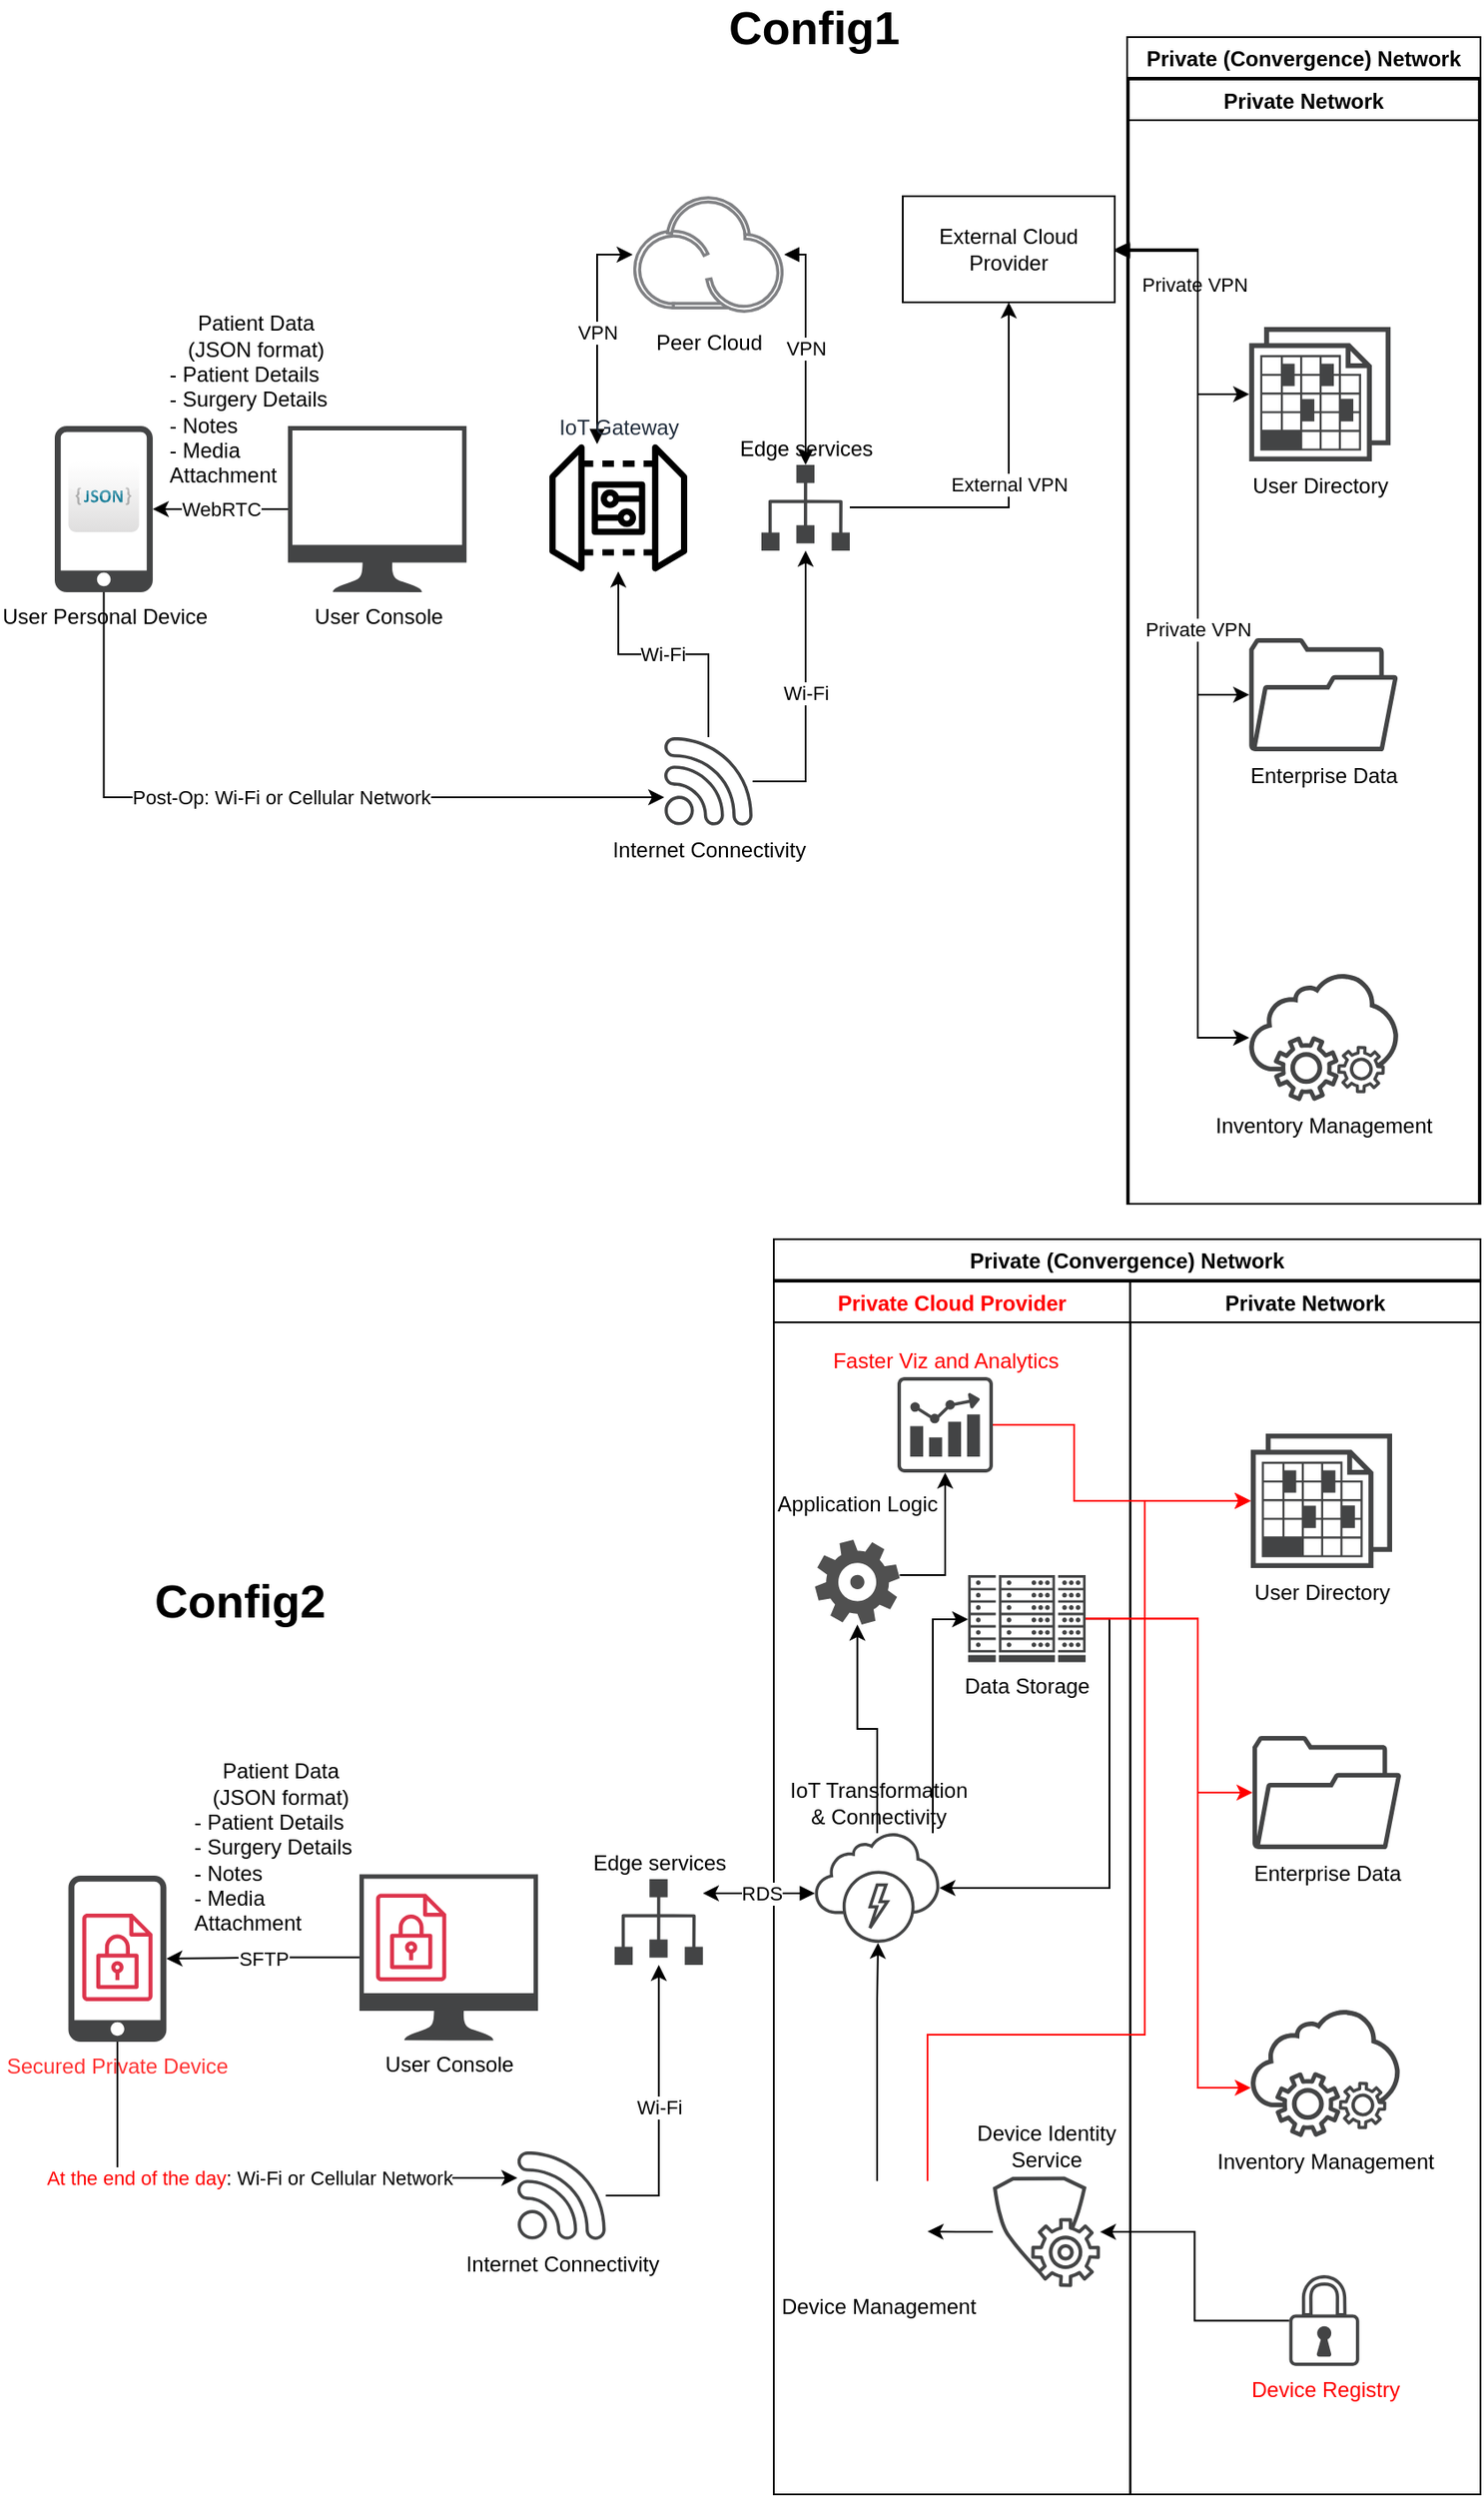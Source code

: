 <mxfile version="23.1.4" type="github">
  <diagram name="Page-1" id="4u4NYFsqPZ5pBq9_Hb_6">
    <mxGraphModel dx="584" dy="780" grid="1" gridSize="10" guides="1" tooltips="1" connect="1" arrows="1" fold="1" page="1" pageScale="1" pageWidth="850" pageHeight="1100" math="0" shadow="0">
      <root>
        <mxCell id="0" />
        <mxCell id="1" parent="0" />
        <mxCell id="TdkFuNuNc027U2WNbnE0-1" value="Private (Convergence) Network" style="swimlane;shadow=0;" vertex="1" parent="1">
          <mxGeometry x="1487" y="50" width="200" height="660" as="geometry">
            <mxRectangle x="50" y="40" width="190" height="30" as="alternateBounds" />
          </mxGeometry>
        </mxCell>
        <mxCell id="TdkFuNuNc027U2WNbnE0-2" value="Private Network" style="swimlane;startSize=23;shadow=0;" vertex="1" parent="TdkFuNuNc027U2WNbnE0-1">
          <mxGeometry x="0.89" y="24" width="198.22" height="636" as="geometry" />
        </mxCell>
        <mxCell id="TdkFuNuNc027U2WNbnE0-3" value="User Directory" style="sketch=0;pointerEvents=1;shadow=0;dashed=0;html=1;strokeColor=none;fillColor=#434445;aspect=fixed;labelPosition=center;verticalLabelPosition=bottom;verticalAlign=top;align=center;outlineConnect=0;shape=mxgraph.vvd.blueprint;" vertex="1" parent="TdkFuNuNc027U2WNbnE0-2">
          <mxGeometry x="68.22" y="140" width="80" height="76" as="geometry" />
        </mxCell>
        <mxCell id="TdkFuNuNc027U2WNbnE0-4" value="Inventory Management" style="sketch=0;pointerEvents=1;shadow=0;dashed=0;html=1;strokeColor=none;fillColor=#434445;aspect=fixed;labelPosition=center;verticalLabelPosition=bottom;verticalAlign=top;align=center;outlineConnect=0;shape=mxgraph.vvd.on_demand_self_service;" vertex="1" parent="TdkFuNuNc027U2WNbnE0-2">
          <mxGeometry x="68.22" y="506" width="84.71" height="72" as="geometry" />
        </mxCell>
        <mxCell id="TdkFuNuNc027U2WNbnE0-5" value="Enterprise Data" style="sketch=0;pointerEvents=1;shadow=0;dashed=0;html=1;strokeColor=none;fillColor=#434445;aspect=fixed;labelPosition=center;verticalLabelPosition=bottom;verticalAlign=top;align=center;outlineConnect=0;shape=mxgraph.vvd.folder;" vertex="1" parent="TdkFuNuNc027U2WNbnE0-2">
          <mxGeometry x="68.22" y="316" width="84.21" height="64" as="geometry" />
        </mxCell>
        <mxCell id="TdkFuNuNc027U2WNbnE0-6" value="Private VPN" style="edgeStyle=orthogonalEdgeStyle;shape=connector;rounded=0;orthogonalLoop=1;jettySize=auto;html=1;labelBackgroundColor=default;strokeColor=default;align=center;verticalAlign=middle;fontFamily=Helvetica;fontSize=11;fontColor=default;endArrow=classic;startArrow=block;startFill=1;" edge="1" parent="1" target="TdkFuNuNc027U2WNbnE0-3">
          <mxGeometry x="-0.429" y="-20" relative="1" as="geometry">
            <Array as="points">
              <mxPoint x="1527" y="170" />
              <mxPoint x="1527" y="252" />
            </Array>
            <mxPoint as="offset" />
            <mxPoint x="1480" y="170" as="sourcePoint" />
          </mxGeometry>
        </mxCell>
        <mxCell id="TdkFuNuNc027U2WNbnE0-7" style="edgeStyle=orthogonalEdgeStyle;shape=connector;rounded=0;orthogonalLoop=1;jettySize=auto;html=1;labelBackgroundColor=default;strokeColor=default;align=center;verticalAlign=middle;fontFamily=Helvetica;fontSize=11;fontColor=default;endArrow=classic;startArrow=block;startFill=1;" edge="1" parent="1" target="TdkFuNuNc027U2WNbnE0-5">
          <mxGeometry relative="1" as="geometry">
            <Array as="points">
              <mxPoint x="1527" y="171" />
              <mxPoint x="1527" y="422" />
            </Array>
            <mxPoint x="1480" y="171" as="sourcePoint" />
          </mxGeometry>
        </mxCell>
        <mxCell id="TdkFuNuNc027U2WNbnE0-8" value="Private VPN" style="edgeStyle=orthogonalEdgeStyle;shape=connector;rounded=0;orthogonalLoop=1;jettySize=auto;html=1;labelBackgroundColor=default;strokeColor=default;align=center;verticalAlign=middle;fontFamily=Helvetica;fontSize=11;fontColor=default;endArrow=classic;startArrow=block;startFill=1;" edge="1" parent="1" target="TdkFuNuNc027U2WNbnE0-4">
          <mxGeometry relative="1" as="geometry">
            <Array as="points">
              <mxPoint x="1527" y="171" />
              <mxPoint x="1527" y="616" />
            </Array>
            <mxPoint x="1480" y="171" as="sourcePoint" />
          </mxGeometry>
        </mxCell>
        <mxCell id="TdkFuNuNc027U2WNbnE0-9" value="Private (Convergence) Network" style="swimlane;shadow=0;" vertex="1" parent="1">
          <mxGeometry x="1287" y="730" width="400" height="710" as="geometry">
            <mxRectangle x="50" y="40" width="190" height="30" as="alternateBounds" />
          </mxGeometry>
        </mxCell>
        <mxCell id="TdkFuNuNc027U2WNbnE0-10" value="Private Cloud Provider" style="swimlane;startSize=23;shadow=0;fontColor=#ff0000;" vertex="1" parent="TdkFuNuNc027U2WNbnE0-9">
          <mxGeometry y="24" width="201.78" height="686" as="geometry" />
        </mxCell>
        <mxCell id="TdkFuNuNc027U2WNbnE0-11" style="edgeStyle=orthogonalEdgeStyle;rounded=0;orthogonalLoop=1;jettySize=auto;html=1;" edge="1" parent="TdkFuNuNc027U2WNbnE0-10" source="TdkFuNuNc027U2WNbnE0-12" target="TdkFuNuNc027U2WNbnE0-17">
          <mxGeometry relative="1" as="geometry">
            <Array as="points">
              <mxPoint x="190" y="191" />
              <mxPoint x="190" y="343" />
            </Array>
          </mxGeometry>
        </mxCell>
        <mxCell id="TdkFuNuNc027U2WNbnE0-12" value="Data Storage" style="sketch=0;pointerEvents=1;shadow=0;dashed=0;html=1;strokeColor=none;fillColor=#434445;aspect=fixed;labelPosition=center;verticalLabelPosition=bottom;verticalAlign=top;align=center;outlineConnect=0;shape=mxgraph.vvd.datacenter;" vertex="1" parent="TdkFuNuNc027U2WNbnE0-10">
          <mxGeometry x="110" y="166" width="66.49" height="49.2" as="geometry" />
        </mxCell>
        <mxCell id="TdkFuNuNc027U2WNbnE0-13" style="edgeStyle=orthogonalEdgeStyle;shape=connector;rounded=0;orthogonalLoop=1;jettySize=auto;html=1;labelBackgroundColor=default;strokeColor=default;align=center;verticalAlign=middle;fontFamily=Helvetica;fontSize=11;fontColor=default;endArrow=classic;" edge="1" parent="TdkFuNuNc027U2WNbnE0-10" source="TdkFuNuNc027U2WNbnE0-14" target="TdkFuNuNc027U2WNbnE0-22">
          <mxGeometry relative="1" as="geometry">
            <Array as="points">
              <mxPoint x="97" y="166" />
            </Array>
          </mxGeometry>
        </mxCell>
        <mxCell id="TdkFuNuNc027U2WNbnE0-14" value="&lt;p style=&quot;line-height: 80%;&quot;&gt;Application Logic&lt;/p&gt;" style="sketch=0;pointerEvents=1;shadow=0;dashed=0;html=1;strokeColor=none;fillColor=#505050;labelPosition=center;verticalLabelPosition=top;verticalAlign=bottom;outlineConnect=0;align=center;shape=mxgraph.office.concepts.settings_office_365;" vertex="1" parent="TdkFuNuNc027U2WNbnE0-10">
          <mxGeometry x="23.27" y="146" width="48" height="48" as="geometry" />
        </mxCell>
        <mxCell id="TdkFuNuNc027U2WNbnE0-15" style="edgeStyle=orthogonalEdgeStyle;shape=connector;rounded=0;orthogonalLoop=1;jettySize=auto;html=1;labelBackgroundColor=default;strokeColor=default;align=center;verticalAlign=middle;fontFamily=Helvetica;fontSize=11;fontColor=default;endArrow=classic;" edge="1" parent="TdkFuNuNc027U2WNbnE0-10" source="TdkFuNuNc027U2WNbnE0-17" target="TdkFuNuNc027U2WNbnE0-14">
          <mxGeometry relative="1" as="geometry" />
        </mxCell>
        <mxCell id="TdkFuNuNc027U2WNbnE0-16" style="edgeStyle=orthogonalEdgeStyle;shape=connector;rounded=0;orthogonalLoop=1;jettySize=auto;html=1;labelBackgroundColor=default;strokeColor=default;align=center;verticalAlign=middle;fontFamily=Helvetica;fontSize=11;fontColor=default;endArrow=classic;" edge="1" parent="TdkFuNuNc027U2WNbnE0-10" source="TdkFuNuNc027U2WNbnE0-17" target="TdkFuNuNc027U2WNbnE0-12">
          <mxGeometry relative="1" as="geometry">
            <Array as="points">
              <mxPoint x="90" y="191" />
            </Array>
          </mxGeometry>
        </mxCell>
        <mxCell id="TdkFuNuNc027U2WNbnE0-17" value="IoT Transformation &lt;br&gt;&amp;amp; Connectivity" style="sketch=0;pointerEvents=1;shadow=0;dashed=0;html=1;strokeColor=none;fillColor=#434445;aspect=fixed;labelPosition=center;verticalLabelPosition=top;verticalAlign=bottom;align=center;outlineConnect=0;shape=mxgraph.vvd.service_provider_cloud_environment;" vertex="1" parent="TdkFuNuNc027U2WNbnE0-10">
          <mxGeometry x="23.27" y="312" width="70.46" height="62" as="geometry" />
        </mxCell>
        <mxCell id="TdkFuNuNc027U2WNbnE0-18" style="edgeStyle=orthogonalEdgeStyle;shape=connector;rounded=0;orthogonalLoop=1;jettySize=auto;html=1;exitX=0.5;exitY=0;exitDx=0;exitDy=0;labelBackgroundColor=default;strokeColor=default;align=center;verticalAlign=middle;fontFamily=Helvetica;fontSize=11;fontColor=default;endArrow=classic;" edge="1" parent="TdkFuNuNc027U2WNbnE0-10" source="TdkFuNuNc027U2WNbnE0-19" target="TdkFuNuNc027U2WNbnE0-17">
          <mxGeometry relative="1" as="geometry">
            <Array as="points">
              <mxPoint x="59" y="406" />
              <mxPoint x="59" y="406" />
            </Array>
          </mxGeometry>
        </mxCell>
        <mxCell id="TdkFuNuNc027U2WNbnE0-19" value="Device Management" style="shape=image;html=1;verticalAlign=top;verticalLabelPosition=bottom;labelBackgroundColor=#ffffff;imageAspect=0;aspect=fixed;image=https://cdn0.iconfinder.com/data/icons/call-center-and-service/32/27-Settings-128.png" vertex="1" parent="TdkFuNuNc027U2WNbnE0-10">
          <mxGeometry x="30" y="508.75" width="57" height="57" as="geometry" />
        </mxCell>
        <mxCell id="TdkFuNuNc027U2WNbnE0-20" style="edgeStyle=orthogonalEdgeStyle;shape=connector;rounded=0;orthogonalLoop=1;jettySize=auto;html=1;labelBackgroundColor=default;strokeColor=default;align=center;verticalAlign=middle;fontFamily=Helvetica;fontSize=11;fontColor=default;endArrow=classic;" edge="1" parent="TdkFuNuNc027U2WNbnE0-10" source="TdkFuNuNc027U2WNbnE0-21" target="TdkFuNuNc027U2WNbnE0-19">
          <mxGeometry relative="1" as="geometry" />
        </mxCell>
        <mxCell id="TdkFuNuNc027U2WNbnE0-21" value="Device Identity &lt;br&gt;Service" style="sketch=0;pointerEvents=1;shadow=0;dashed=0;html=1;strokeColor=none;fillColor=#434445;aspect=fixed;labelPosition=center;verticalLabelPosition=top;verticalAlign=bottom;align=center;outlineConnect=0;shape=mxgraph.vvd.protection_group_config;" vertex="1" parent="TdkFuNuNc027U2WNbnE0-10">
          <mxGeometry x="124" y="506.25" width="60.63" height="62.5" as="geometry" />
        </mxCell>
        <mxCell id="TdkFuNuNc027U2WNbnE0-22" value="&lt;font color=&quot;#ff0000&quot;&gt;Faster Viz and Analytics&lt;/font&gt;" style="sketch=0;pointerEvents=1;shadow=0;dashed=0;html=1;strokeColor=none;fillColor=#434445;aspect=fixed;labelPosition=center;verticalLabelPosition=top;verticalAlign=bottom;align=center;outlineConnect=0;shape=mxgraph.vvd.vrops;" vertex="1" parent="TdkFuNuNc027U2WNbnE0-10">
          <mxGeometry x="70" y="54" width="54" height="54" as="geometry" />
        </mxCell>
        <mxCell id="TdkFuNuNc027U2WNbnE0-23" value="Private Network" style="swimlane;startSize=23;shadow=0;" vertex="1" parent="TdkFuNuNc027U2WNbnE0-9">
          <mxGeometry x="201.78" y="24" width="198.22" height="686" as="geometry" />
        </mxCell>
        <mxCell id="TdkFuNuNc027U2WNbnE0-24" value="User Directory" style="sketch=0;pointerEvents=1;shadow=0;dashed=0;html=1;strokeColor=none;fillColor=#434445;aspect=fixed;labelPosition=center;verticalLabelPosition=bottom;verticalAlign=top;align=center;outlineConnect=0;shape=mxgraph.vvd.blueprint;" vertex="1" parent="TdkFuNuNc027U2WNbnE0-23">
          <mxGeometry x="68.22" y="86" width="80" height="76" as="geometry" />
        </mxCell>
        <mxCell id="TdkFuNuNc027U2WNbnE0-25" value="Inventory Management" style="sketch=0;pointerEvents=1;shadow=0;dashed=0;html=1;strokeColor=none;fillColor=#434445;aspect=fixed;labelPosition=center;verticalLabelPosition=bottom;verticalAlign=top;align=center;outlineConnect=0;shape=mxgraph.vvd.on_demand_self_service;" vertex="1" parent="TdkFuNuNc027U2WNbnE0-23">
          <mxGeometry x="68.22" y="412" width="84.71" height="72" as="geometry" />
        </mxCell>
        <mxCell id="TdkFuNuNc027U2WNbnE0-26" value="Enterprise Data" style="sketch=0;pointerEvents=1;shadow=0;dashed=0;html=1;strokeColor=none;fillColor=#434445;aspect=fixed;labelPosition=center;verticalLabelPosition=bottom;verticalAlign=top;align=center;outlineConnect=0;shape=mxgraph.vvd.folder;" vertex="1" parent="TdkFuNuNc027U2WNbnE0-23">
          <mxGeometry x="69.22" y="257" width="84.21" height="64" as="geometry" />
        </mxCell>
        <mxCell id="TdkFuNuNc027U2WNbnE0-27" value="&lt;font color=&quot;#ff0000&quot;&gt;Device Registry&lt;/font&gt;" style="sketch=0;pointerEvents=1;shadow=0;dashed=0;html=1;strokeColor=none;fillColor=#434445;aspect=fixed;labelPosition=center;verticalLabelPosition=bottom;verticalAlign=top;align=center;outlineConnect=0;shape=mxgraph.vvd.security;" vertex="1" parent="TdkFuNuNc027U2WNbnE0-23">
          <mxGeometry x="90" y="562" width="39.58" height="51.4" as="geometry" />
        </mxCell>
        <mxCell id="TdkFuNuNc027U2WNbnE0-28" style="edgeStyle=orthogonalEdgeStyle;shape=connector;rounded=0;orthogonalLoop=1;jettySize=auto;html=1;labelBackgroundColor=default;strokeColor=#FF0000;align=center;verticalAlign=middle;fontFamily=Helvetica;fontSize=11;fontColor=default;endArrow=classic;fillColor=#f8cecc;" edge="1" parent="TdkFuNuNc027U2WNbnE0-9" source="TdkFuNuNc027U2WNbnE0-22" target="TdkFuNuNc027U2WNbnE0-24">
          <mxGeometry relative="1" as="geometry">
            <Array as="points">
              <mxPoint x="170" y="105" />
              <mxPoint x="170" y="148" />
            </Array>
            <mxPoint x="124" y="105" as="targetPoint" />
          </mxGeometry>
        </mxCell>
        <mxCell id="TdkFuNuNc027U2WNbnE0-29" style="edgeStyle=orthogonalEdgeStyle;rounded=0;orthogonalLoop=1;jettySize=auto;html=1;strokeColor=#FF0000;" edge="1" parent="TdkFuNuNc027U2WNbnE0-9" source="TdkFuNuNc027U2WNbnE0-12" target="TdkFuNuNc027U2WNbnE0-26">
          <mxGeometry relative="1" as="geometry">
            <Array as="points">
              <mxPoint x="240" y="215" />
              <mxPoint x="240" y="313" />
            </Array>
          </mxGeometry>
        </mxCell>
        <mxCell id="TdkFuNuNc027U2WNbnE0-30" style="edgeStyle=orthogonalEdgeStyle;rounded=0;orthogonalLoop=1;jettySize=auto;html=1;strokeColor=#FF0000;" edge="1" parent="TdkFuNuNc027U2WNbnE0-9" source="TdkFuNuNc027U2WNbnE0-12" target="TdkFuNuNc027U2WNbnE0-25">
          <mxGeometry relative="1" as="geometry">
            <Array as="points">
              <mxPoint x="240" y="215" />
              <mxPoint x="240" y="480" />
            </Array>
          </mxGeometry>
        </mxCell>
        <mxCell id="TdkFuNuNc027U2WNbnE0-31" style="edgeStyle=orthogonalEdgeStyle;shape=connector;rounded=0;orthogonalLoop=1;jettySize=auto;html=1;exitX=1;exitY=0;exitDx=0;exitDy=0;labelBackgroundColor=default;strokeColor=#FF0000;align=center;verticalAlign=middle;fontFamily=Helvetica;fontSize=11;fontColor=default;endArrow=classic;" edge="1" parent="TdkFuNuNc027U2WNbnE0-9" source="TdkFuNuNc027U2WNbnE0-19" target="TdkFuNuNc027U2WNbnE0-24">
          <mxGeometry relative="1" as="geometry">
            <mxPoint x="152.23" y="444" as="targetPoint" />
            <Array as="points">
              <mxPoint x="87" y="450" />
              <mxPoint x="210" y="450" />
              <mxPoint x="210" y="148" />
            </Array>
          </mxGeometry>
        </mxCell>
        <mxCell id="TdkFuNuNc027U2WNbnE0-32" style="edgeStyle=orthogonalEdgeStyle;shape=connector;rounded=0;orthogonalLoop=1;jettySize=auto;html=1;labelBackgroundColor=default;strokeColor=default;align=center;verticalAlign=middle;fontFamily=Helvetica;fontSize=11;fontColor=default;endArrow=classic;" edge="1" parent="TdkFuNuNc027U2WNbnE0-9" source="TdkFuNuNc027U2WNbnE0-27" target="TdkFuNuNc027U2WNbnE0-21">
          <mxGeometry relative="1" as="geometry" />
        </mxCell>
        <mxCell id="TdkFuNuNc027U2WNbnE0-49" value="External VPN" style="edgeStyle=orthogonalEdgeStyle;rounded=0;orthogonalLoop=1;jettySize=auto;html=1;startArrow=classic;startFill=1;endArrow=none;endFill=0;" edge="1" parent="1" source="TdkFuNuNc027U2WNbnE0-33" target="TdkFuNuNc027U2WNbnE0-41">
          <mxGeometry relative="1" as="geometry">
            <Array as="points">
              <mxPoint x="1420" y="316" />
            </Array>
          </mxGeometry>
        </mxCell>
        <mxCell id="TdkFuNuNc027U2WNbnE0-33" value="External Cloud Provider" style="rounded=0;whiteSpace=wrap;html=1;" vertex="1" parent="1">
          <mxGeometry x="1360" y="140" width="120" height="60" as="geometry" />
        </mxCell>
        <mxCell id="TdkFuNuNc027U2WNbnE0-34" value="User Personal Device" style="sketch=0;pointerEvents=1;shadow=0;dashed=0;html=1;strokeColor=none;fillColor=#434445;aspect=fixed;labelPosition=center;verticalLabelPosition=bottom;verticalAlign=top;align=center;outlineConnect=0;shape=mxgraph.vvd.phone;" vertex="1" parent="1">
          <mxGeometry x="880" y="270" width="55.46" height="94" as="geometry" />
        </mxCell>
        <mxCell id="TdkFuNuNc027U2WNbnE0-35" value="User Console" style="sketch=0;pointerEvents=1;shadow=0;dashed=0;html=1;strokeColor=none;fillColor=#434445;aspect=fixed;labelPosition=center;verticalLabelPosition=bottom;verticalAlign=top;align=center;outlineConnect=0;shape=mxgraph.vvd.monitor;" vertex="1" parent="1">
          <mxGeometry x="1012" y="270" width="101.08" height="94" as="geometry" />
        </mxCell>
        <mxCell id="TdkFuNuNc027U2WNbnE0-36" value="WebRTC" style="edgeStyle=orthogonalEdgeStyle;shape=connector;rounded=0;orthogonalLoop=1;jettySize=auto;html=1;labelBackgroundColor=default;strokeColor=default;align=center;verticalAlign=middle;fontFamily=Helvetica;fontSize=11;fontColor=default;endArrow=classic;" edge="1" parent="1" source="TdkFuNuNc027U2WNbnE0-35" target="TdkFuNuNc027U2WNbnE0-34">
          <mxGeometry relative="1" as="geometry" />
        </mxCell>
        <mxCell id="TdkFuNuNc027U2WNbnE0-37" value="VPN" style="edgeStyle=orthogonalEdgeStyle;shape=connector;rounded=0;orthogonalLoop=1;jettySize=auto;html=1;exitX=1;exitY=0.5;exitDx=0;exitDy=0;labelBackgroundColor=default;strokeColor=default;align=center;verticalAlign=middle;fontFamily=Helvetica;fontSize=11;fontColor=default;endArrow=classic;startArrow=block;startFill=1;" edge="1" parent="1" source="TdkFuNuNc027U2WNbnE0-38" target="TdkFuNuNc027U2WNbnE0-41">
          <mxGeometry relative="1" as="geometry">
            <Array as="points">
              <mxPoint x="1305" y="173" />
            </Array>
          </mxGeometry>
        </mxCell>
        <mxCell id="TdkFuNuNc027U2WNbnE0-38" value="Peer Cloud" style="image;aspect=fixed;perimeter=ellipsePerimeter;html=1;align=center;shadow=0;dashed=0;fontColor=#00000;labelBackgroundColor=default;fontSize=12;spacingTop=3;image=img/lib/ibm/miscellaneous/peer_cloud.svg;strokeColor=#000000;" vertex="1" parent="1">
          <mxGeometry x="1207.14" y="140" width="85.71" height="66" as="geometry" />
        </mxCell>
        <mxCell id="TdkFuNuNc027U2WNbnE0-39" value="VPN" style="edgeStyle=orthogonalEdgeStyle;shape=connector;rounded=0;orthogonalLoop=1;jettySize=auto;html=1;entryX=0;entryY=0.5;entryDx=0;entryDy=0;labelBackgroundColor=default;strokeColor=default;align=center;verticalAlign=middle;fontFamily=Helvetica;fontSize=11;fontColor=default;endArrow=classic;startArrow=block;startFill=1;" edge="1" parent="1" source="TdkFuNuNc027U2WNbnE0-40" target="TdkFuNuNc027U2WNbnE0-38">
          <mxGeometry relative="1" as="geometry">
            <Array as="points">
              <mxPoint x="1187" y="173" />
            </Array>
          </mxGeometry>
        </mxCell>
        <mxCell id="TdkFuNuNc027U2WNbnE0-40" value="IoT Gateway" style="sketch=0;outlineConnect=0;fontColor=#232F3E;gradientColor=none;fillColor=#00000;strokeColor=none;dashed=0;verticalLabelPosition=top;verticalAlign=bottom;align=center;html=1;fontSize=12;fontStyle=0;aspect=fixed;pointerEvents=1;shape=mxgraph.aws4.iot_device_gateway;labelPosition=center;" vertex="1" parent="1">
          <mxGeometry x="1160" y="279.75" width="78" height="73" as="geometry" />
        </mxCell>
        <mxCell id="TdkFuNuNc027U2WNbnE0-41" value="Edge services" style="sketch=0;pointerEvents=1;shadow=0;dashed=0;html=1;strokeColor=none;fillColor=#434445;aspect=fixed;labelPosition=center;verticalLabelPosition=top;verticalAlign=bottom;align=center;outlineConnect=0;shape=mxgraph.vvd.infrastructure;" vertex="1" parent="1">
          <mxGeometry x="1280" y="292" width="50" height="48.5" as="geometry" />
        </mxCell>
        <mxCell id="TdkFuNuNc027U2WNbnE0-42" value="Wi-Fi" style="edgeStyle=orthogonalEdgeStyle;shape=connector;rounded=0;orthogonalLoop=1;jettySize=auto;html=1;labelBackgroundColor=default;strokeColor=default;align=center;verticalAlign=middle;fontFamily=Helvetica;fontSize=11;fontColor=default;endArrow=classic;" edge="1" parent="1" source="TdkFuNuNc027U2WNbnE0-44" target="TdkFuNuNc027U2WNbnE0-40">
          <mxGeometry relative="1" as="geometry" />
        </mxCell>
        <mxCell id="TdkFuNuNc027U2WNbnE0-43" value="Wi-Fi" style="edgeStyle=orthogonalEdgeStyle;shape=connector;rounded=0;orthogonalLoop=1;jettySize=auto;html=1;labelBackgroundColor=default;strokeColor=default;align=center;verticalAlign=middle;fontFamily=Helvetica;fontSize=11;fontColor=default;endArrow=classic;" edge="1" parent="1" source="TdkFuNuNc027U2WNbnE0-44" target="TdkFuNuNc027U2WNbnE0-41">
          <mxGeometry relative="1" as="geometry" />
        </mxCell>
        <mxCell id="TdkFuNuNc027U2WNbnE0-44" value="Internet Connectivity" style="sketch=0;pointerEvents=1;shadow=0;dashed=0;html=1;strokeColor=none;fillColor=#434445;aspect=fixed;labelPosition=center;verticalLabelPosition=bottom;verticalAlign=top;align=center;outlineConnect=0;shape=mxgraph.vvd.wi_fi;" vertex="1" parent="1">
          <mxGeometry x="1225" y="446" width="50" height="50" as="geometry" />
        </mxCell>
        <mxCell id="TdkFuNuNc027U2WNbnE0-45" value="Post-Op: Wi-Fi or Cellular Network" style="edgeStyle=orthogonalEdgeStyle;shape=connector;rounded=0;orthogonalLoop=1;jettySize=auto;html=1;labelBackgroundColor=default;strokeColor=default;align=center;verticalAlign=middle;fontFamily=Helvetica;fontSize=11;fontColor=default;endArrow=classic;startArrow=none;startFill=0;" edge="1" parent="1" source="TdkFuNuNc027U2WNbnE0-34" target="TdkFuNuNc027U2WNbnE0-44">
          <mxGeometry relative="1" as="geometry">
            <Array as="points">
              <mxPoint x="908" y="480" />
            </Array>
          </mxGeometry>
        </mxCell>
        <mxCell id="TdkFuNuNc027U2WNbnE0-46" value="" style="dashed=0;outlineConnect=0;html=1;align=center;labelPosition=center;verticalLabelPosition=bottom;verticalAlign=top;shape=mxgraph.webicons.json_2;gradientColor=#DFDEDE" vertex="1" parent="1">
          <mxGeometry x="887.73" y="290" width="40" height="40" as="geometry" />
        </mxCell>
        <mxCell id="TdkFuNuNc027U2WNbnE0-47" value="Patient Data&lt;br&gt;(JSON format)&lt;br&gt;&lt;div style=&quot;text-align: left;&quot;&gt;&lt;span style=&quot;background-color: initial;&quot;&gt;- Patient Details&lt;/span&gt;&lt;/div&gt;&lt;div style=&quot;text-align: left;&quot;&gt;&lt;span style=&quot;background-color: initial;&quot;&gt;- Surgery Details&lt;/span&gt;&lt;/div&gt;&lt;div style=&quot;text-align: left;&quot;&gt;&lt;span style=&quot;background-color: initial;&quot;&gt;- Notes&lt;/span&gt;&lt;/div&gt;&lt;div style=&quot;text-align: left;&quot;&gt;&lt;span style=&quot;background-color: initial;&quot;&gt;- Media Attachment&lt;/span&gt;&lt;/div&gt;" style="text;html=1;align=center;verticalAlign=middle;whiteSpace=wrap;rounded=0;" vertex="1" parent="1">
          <mxGeometry x="944" y="210" width="100" height="90" as="geometry" />
        </mxCell>
        <mxCell id="TdkFuNuNc027U2WNbnE0-48" value="&lt;b&gt;&lt;font style=&quot;font-size: 26px;&quot;&gt;Config1&lt;/font&gt;&lt;/b&gt;" style="text;html=1;align=center;verticalAlign=middle;whiteSpace=wrap;rounded=0;" vertex="1" parent="1">
          <mxGeometry x="1280" y="30" width="60" height="30" as="geometry" />
        </mxCell>
        <mxCell id="TdkFuNuNc027U2WNbnE0-50" value="&lt;font color=&quot;#ff3333&quot;&gt;Secured Private Device&lt;/font&gt;" style="sketch=0;pointerEvents=1;shadow=0;dashed=0;html=1;strokeColor=none;fillColor=#434445;aspect=fixed;labelPosition=center;verticalLabelPosition=bottom;verticalAlign=top;align=center;outlineConnect=0;shape=mxgraph.vvd.phone;" vertex="1" parent="1">
          <mxGeometry x="887.73" y="1090" width="55.46" height="94" as="geometry" />
        </mxCell>
        <mxCell id="TdkFuNuNc027U2WNbnE0-51" value="RDS" style="edgeStyle=orthogonalEdgeStyle;shape=connector;rounded=0;orthogonalLoop=1;jettySize=auto;html=1;labelBackgroundColor=default;strokeColor=default;align=center;verticalAlign=middle;fontFamily=Helvetica;fontSize=11;fontColor=default;endArrow=classic;startArrow=block;startFill=1;" edge="1" parent="1" source="TdkFuNuNc027U2WNbnE0-17" target="TdkFuNuNc027U2WNbnE0-55">
          <mxGeometry x="-0.035" relative="1" as="geometry">
            <Array as="points">
              <mxPoint x="1280" y="1100" />
              <mxPoint x="1280" y="1100" />
            </Array>
            <mxPoint x="1149.72" y="973" as="sourcePoint" />
            <mxPoint as="offset" />
          </mxGeometry>
        </mxCell>
        <mxCell id="TdkFuNuNc027U2WNbnE0-55" value="Edge services" style="sketch=0;pointerEvents=1;shadow=0;dashed=0;html=1;strokeColor=none;fillColor=#434445;aspect=fixed;labelPosition=center;verticalLabelPosition=top;verticalAlign=bottom;align=center;outlineConnect=0;shape=mxgraph.vvd.infrastructure;" vertex="1" parent="1">
          <mxGeometry x="1196.87" y="1092" width="50" height="48.5" as="geometry" />
        </mxCell>
        <mxCell id="TdkFuNuNc027U2WNbnE0-57" value="Wi-Fi" style="edgeStyle=orthogonalEdgeStyle;shape=connector;rounded=0;orthogonalLoop=1;jettySize=auto;html=1;labelBackgroundColor=default;strokeColor=default;align=center;verticalAlign=middle;fontFamily=Helvetica;fontSize=11;fontColor=default;endArrow=classic;" edge="1" parent="1" source="TdkFuNuNc027U2WNbnE0-58" target="TdkFuNuNc027U2WNbnE0-55">
          <mxGeometry relative="1" as="geometry" />
        </mxCell>
        <mxCell id="TdkFuNuNc027U2WNbnE0-58" value="Internet Connectivity" style="sketch=0;pointerEvents=1;shadow=0;dashed=0;html=1;strokeColor=none;fillColor=#434445;aspect=fixed;labelPosition=center;verticalLabelPosition=bottom;verticalAlign=top;align=center;outlineConnect=0;shape=mxgraph.vvd.wi_fi;" vertex="1" parent="1">
          <mxGeometry x="1141.87" y="1246" width="50" height="50" as="geometry" />
        </mxCell>
        <mxCell id="TdkFuNuNc027U2WNbnE0-59" value="&lt;font color=&quot;#ff0000&quot;&gt;At the end of the day&lt;/font&gt;: Wi-Fi or Cellular Network" style="edgeStyle=orthogonalEdgeStyle;shape=connector;rounded=0;orthogonalLoop=1;jettySize=auto;html=1;labelBackgroundColor=default;strokeColor=default;align=center;verticalAlign=middle;fontFamily=Helvetica;fontSize=11;fontColor=default;endArrow=classic;startArrow=none;startFill=0;" edge="1" parent="1" source="TdkFuNuNc027U2WNbnE0-50" target="TdkFuNuNc027U2WNbnE0-58">
          <mxGeometry relative="1" as="geometry">
            <Array as="points">
              <mxPoint x="916" y="1261" />
            </Array>
            <mxPoint x="1249.6" y="1261" as="targetPoint" />
          </mxGeometry>
        </mxCell>
        <mxCell id="TdkFuNuNc027U2WNbnE0-60" value="User Console" style="sketch=0;pointerEvents=1;shadow=0;dashed=0;html=1;strokeColor=none;fillColor=#434445;aspect=fixed;labelPosition=center;verticalLabelPosition=bottom;verticalAlign=top;align=center;outlineConnect=0;shape=mxgraph.vvd.monitor;" vertex="1" parent="1">
          <mxGeometry x="1052.46" y="1089.25" width="101.08" height="94" as="geometry" />
        </mxCell>
        <mxCell id="TdkFuNuNc027U2WNbnE0-61" value="SFTP" style="edgeStyle=orthogonalEdgeStyle;shape=connector;rounded=0;orthogonalLoop=1;jettySize=auto;html=1;labelBackgroundColor=default;strokeColor=default;align=center;verticalAlign=middle;fontFamily=Helvetica;fontSize=11;fontColor=default;endArrow=classic;" edge="1" parent="1" source="TdkFuNuNc027U2WNbnE0-60" target="TdkFuNuNc027U2WNbnE0-50">
          <mxGeometry relative="1" as="geometry">
            <mxPoint x="975.46" y="1136.25" as="targetPoint" />
          </mxGeometry>
        </mxCell>
        <mxCell id="TdkFuNuNc027U2WNbnE0-62" value="Patient Data&lt;br&gt;(JSON format)&lt;br&gt;&lt;div style=&quot;text-align: left;&quot;&gt;&lt;span style=&quot;background-color: initial;&quot;&gt;- Patient Details&lt;/span&gt;&lt;/div&gt;&lt;div style=&quot;text-align: left;&quot;&gt;&lt;span style=&quot;background-color: initial;&quot;&gt;- Surgery Details&lt;/span&gt;&lt;/div&gt;&lt;div style=&quot;text-align: left;&quot;&gt;&lt;span style=&quot;background-color: initial;&quot;&gt;- Notes&lt;/span&gt;&lt;/div&gt;&lt;div style=&quot;text-align: left;&quot;&gt;&lt;span style=&quot;background-color: initial;&quot;&gt;- Media Attachment&lt;/span&gt;&lt;/div&gt;" style="text;html=1;align=center;verticalAlign=middle;whiteSpace=wrap;rounded=0;" vertex="1" parent="1">
          <mxGeometry x="957.73" y="1029.25" width="100" height="90" as="geometry" />
        </mxCell>
        <mxCell id="TdkFuNuNc027U2WNbnE0-63" value="" style="sketch=0;outlineConnect=0;fontColor=#232F3E;gradientColor=none;fillColor=#DD344C;strokeColor=none;dashed=0;verticalLabelPosition=bottom;verticalAlign=top;align=center;html=1;fontSize=12;fontStyle=0;aspect=fixed;pointerEvents=1;shape=mxgraph.aws4.encrypted_data;" vertex="1" parent="1">
          <mxGeometry x="1061.86" y="1100" width="39.74" height="50" as="geometry" />
        </mxCell>
        <mxCell id="TdkFuNuNc027U2WNbnE0-64" value="&lt;b&gt;&lt;font style=&quot;font-size: 26px;&quot;&gt;Config2&lt;br&gt;&lt;/font&gt;&lt;/b&gt;" style="text;html=1;align=center;verticalAlign=middle;whiteSpace=wrap;rounded=0;" vertex="1" parent="1">
          <mxGeometry x="955.0" y="920" width="60" height="30" as="geometry" />
        </mxCell>
        <mxCell id="TdkFuNuNc027U2WNbnE0-65" value="" style="sketch=0;outlineConnect=0;fontColor=#232F3E;gradientColor=none;fillColor=#DD344C;strokeColor=none;dashed=0;verticalLabelPosition=bottom;verticalAlign=top;align=center;html=1;fontSize=12;fontStyle=0;aspect=fixed;pointerEvents=1;shape=mxgraph.aws4.encrypted_data;" vertex="1" parent="1">
          <mxGeometry x="895.59" y="1111.25" width="39.74" height="50" as="geometry" />
        </mxCell>
      </root>
    </mxGraphModel>
  </diagram>
</mxfile>
